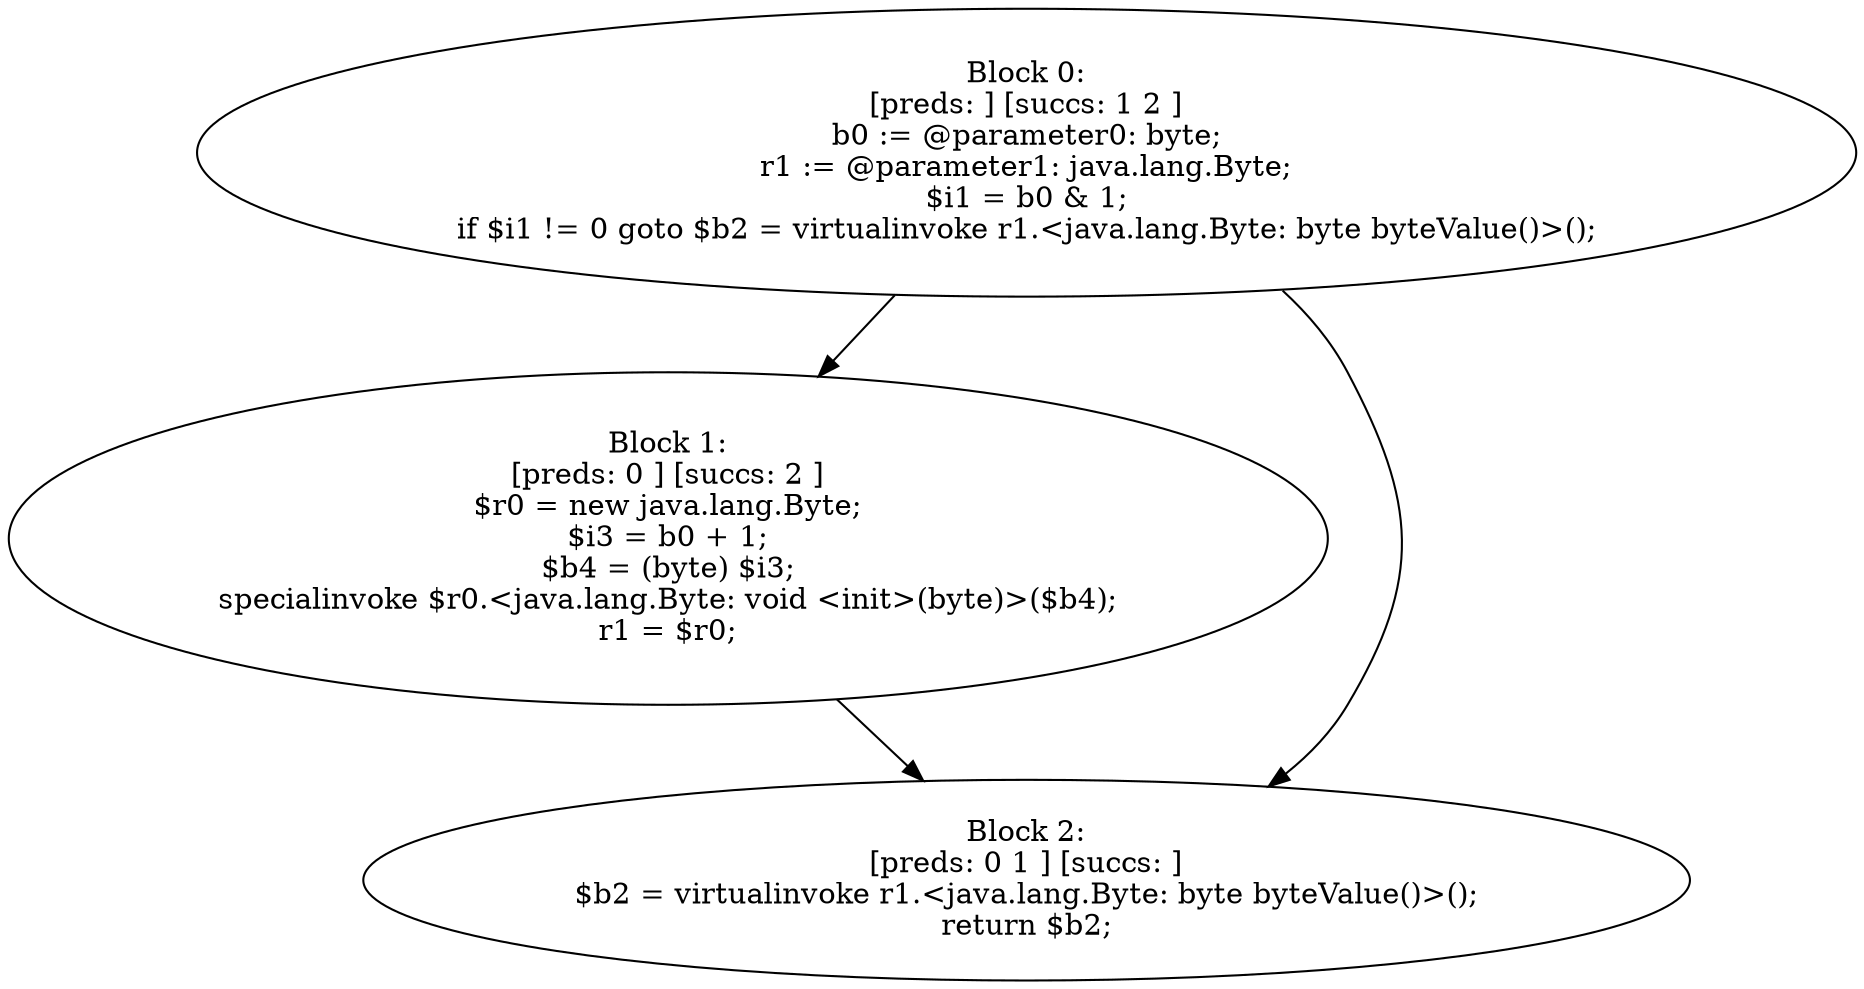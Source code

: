 digraph "unitGraph" {
    "Block 0:
[preds: ] [succs: 1 2 ]
b0 := @parameter0: byte;
r1 := @parameter1: java.lang.Byte;
$i1 = b0 & 1;
if $i1 != 0 goto $b2 = virtualinvoke r1.<java.lang.Byte: byte byteValue()>();
"
    "Block 1:
[preds: 0 ] [succs: 2 ]
$r0 = new java.lang.Byte;
$i3 = b0 + 1;
$b4 = (byte) $i3;
specialinvoke $r0.<java.lang.Byte: void <init>(byte)>($b4);
r1 = $r0;
"
    "Block 2:
[preds: 0 1 ] [succs: ]
$b2 = virtualinvoke r1.<java.lang.Byte: byte byteValue()>();
return $b2;
"
    "Block 0:
[preds: ] [succs: 1 2 ]
b0 := @parameter0: byte;
r1 := @parameter1: java.lang.Byte;
$i1 = b0 & 1;
if $i1 != 0 goto $b2 = virtualinvoke r1.<java.lang.Byte: byte byteValue()>();
"->"Block 1:
[preds: 0 ] [succs: 2 ]
$r0 = new java.lang.Byte;
$i3 = b0 + 1;
$b4 = (byte) $i3;
specialinvoke $r0.<java.lang.Byte: void <init>(byte)>($b4);
r1 = $r0;
";
    "Block 0:
[preds: ] [succs: 1 2 ]
b0 := @parameter0: byte;
r1 := @parameter1: java.lang.Byte;
$i1 = b0 & 1;
if $i1 != 0 goto $b2 = virtualinvoke r1.<java.lang.Byte: byte byteValue()>();
"->"Block 2:
[preds: 0 1 ] [succs: ]
$b2 = virtualinvoke r1.<java.lang.Byte: byte byteValue()>();
return $b2;
";
    "Block 1:
[preds: 0 ] [succs: 2 ]
$r0 = new java.lang.Byte;
$i3 = b0 + 1;
$b4 = (byte) $i3;
specialinvoke $r0.<java.lang.Byte: void <init>(byte)>($b4);
r1 = $r0;
"->"Block 2:
[preds: 0 1 ] [succs: ]
$b2 = virtualinvoke r1.<java.lang.Byte: byte byteValue()>();
return $b2;
";
}
